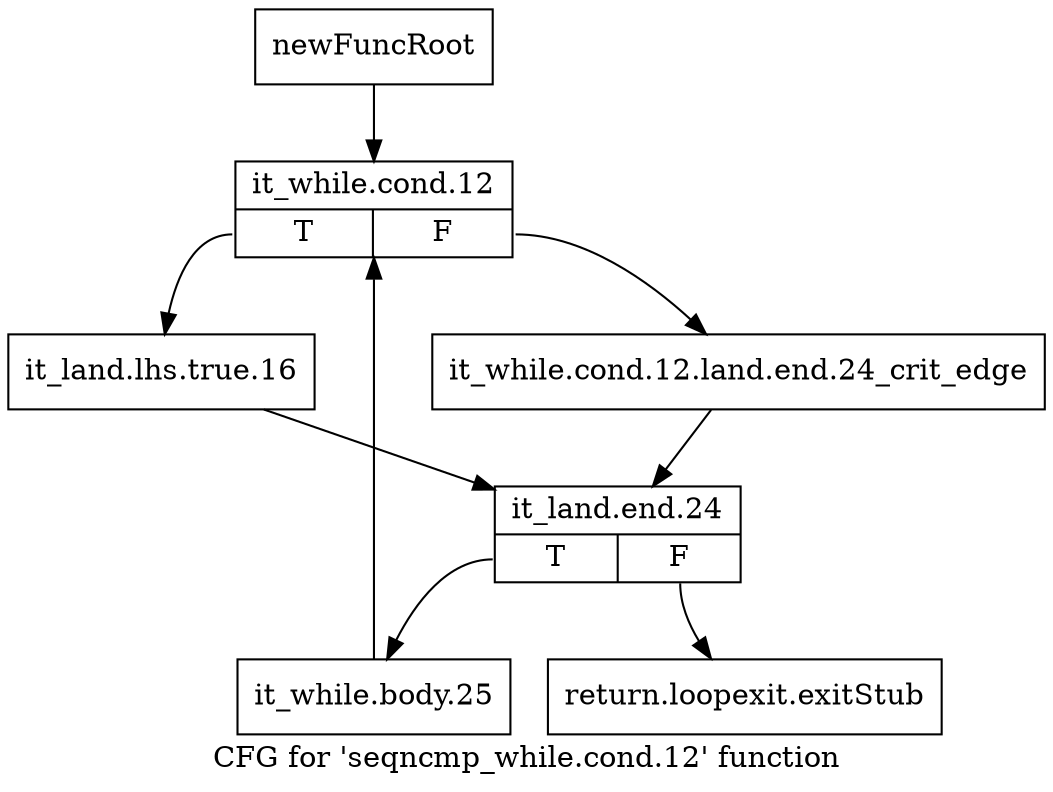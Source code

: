 digraph "CFG for 'seqncmp_while.cond.12' function" {
	label="CFG for 'seqncmp_while.cond.12' function";

	Node0x33ff040 [shape=record,label="{newFuncRoot}"];
	Node0x33ff040 -> Node0x33ff530;
	Node0x33ff090 [shape=record,label="{return.loopexit.exitStub}"];
	Node0x33ff530 [shape=record,label="{it_while.cond.12|{<s0>T|<s1>F}}"];
	Node0x33ff530:s0 -> Node0x33ff5d0;
	Node0x33ff530:s1 -> Node0x33ff580;
	Node0x33ff580 [shape=record,label="{it_while.cond.12.land.end.24_crit_edge}"];
	Node0x33ff580 -> Node0x33ff620;
	Node0x33ff5d0 [shape=record,label="{it_land.lhs.true.16}"];
	Node0x33ff5d0 -> Node0x33ff620;
	Node0x33ff620 [shape=record,label="{it_land.end.24|{<s0>T|<s1>F}}"];
	Node0x33ff620:s0 -> Node0x33ff670;
	Node0x33ff620:s1 -> Node0x33ff090;
	Node0x33ff670 [shape=record,label="{it_while.body.25}"];
	Node0x33ff670 -> Node0x33ff530;
}
